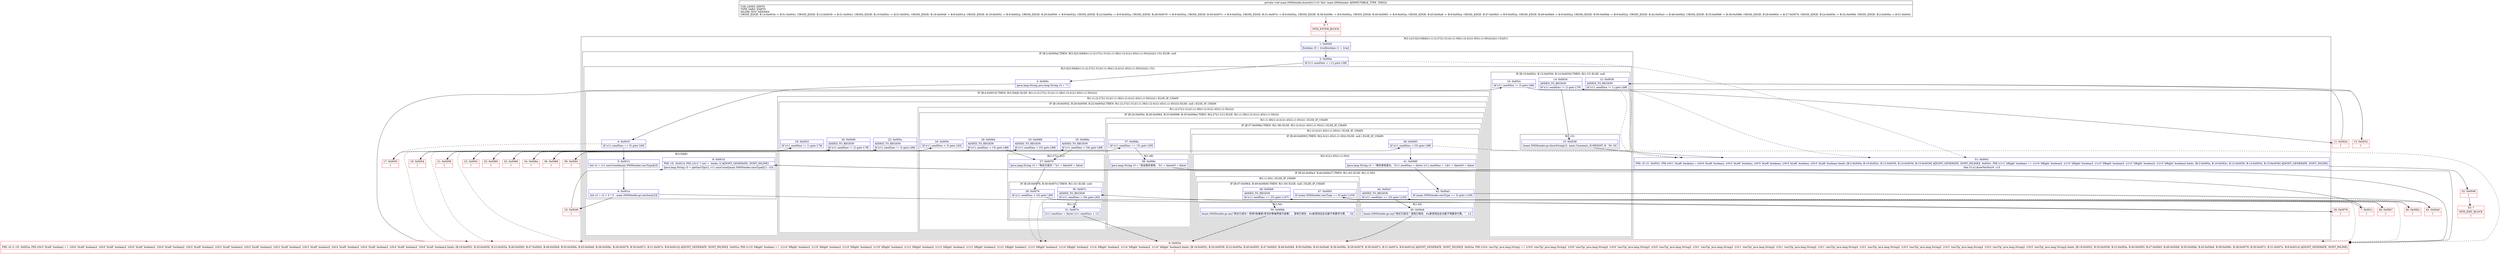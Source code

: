 digraph "CFG formain.SMSSender.draw0()V" {
subgraph cluster_Region_1795148982 {
label = "R(3:1|(3:3|(3:5|6|8)(1:(1:(2:27|(1:31))(1:(1:38)(1:(2:41|(1:45)(1:(1:50)))))))|(1:15))|51)";
node [shape=record,color=blue];
Node_1 [shape=record,label="{1\:\ 0x0000|lboolean r0 = truelboolean r1 = truel}"];
subgraph cluster_IfRegion_1936094551 {
label = "IF [B:2:0x000a] THEN: R(3:3|(3:5|6|8)(1:(1:(2:27|(1:31))(1:(1:38)(1:(2:41|(1:45)(1:(1:50)))))))|(1:15)) ELSE: null";
node [shape=record,color=blue];
Node_2 [shape=record,label="{2\:\ 0x000a|lif (r11.sendSms \> (\-1)) goto L58l}"];
subgraph cluster_Region_564409509 {
label = "R(3:3|(3:5|6|8)(1:(1:(2:27|(1:31))(1:(1:38)(1:(2:41|(1:45)(1:(1:50)))))))|(1:15))";
node [shape=record,color=blue];
Node_3 [shape=record,label="{3\:\ 0x000c|ljava.lang.String java.lang.String r3 = \"\"l}"];
subgraph cluster_IfRegion_2048096953 {
label = "IF [B:4:0x0010] THEN: R(3:5|6|8) ELSE: R(1:(1:(2:27|(1:31))(1:(1:38)(1:(2:41|(1:45)(1:(1:50)))))))";
node [shape=record,color=blue];
Node_4 [shape=record,label="{4\:\ 0x0010|lif (r11.sendSms == 0) goto L60l}"];
subgraph cluster_Region_1387805829 {
label = "R(3:5|6|8)";
node [shape=record,color=blue];
Node_5 [shape=record,label="{5\:\ 0x0012|lint r2 = r11.smsCount[main.SMSSender.smsType][2]l}"];
Node_6 [shape=record,label="{6\:\ 0x001a|lint r2 = r2 \< 0 ? 0 : main.SMSSender.gr.rmsSms[r2]l}"];
Node_8 [shape=record,label="{8\:\ 0x001d|PHI: r2l  0x001d: PHI (r2v2 'i' int) =  binds: [] A[DONT_GENERATE, DONT_INLINE]\l|ljava.lang.String r3 = getSmsTip(r2, r11.smsCount[main.SMSSender.smsType][1] \- r2)l}"];
}
subgraph cluster_Region_1827870449 {
label = "R(1:(1:(2:27|(1:31))(1:(1:38)(1:(2:41|(1:45)(1:(1:50))))))) | ELSE_IF_CHAIN\l";
node [shape=record,color=blue];
subgraph cluster_IfRegion_585338843 {
label = "IF [B:18:0x0052, B:20:0x0056, B:22:0x005a] THEN: R(1:(2:27|(1:31))(1:(1:38)(1:(2:41|(1:45)(1:(1:50)))))) ELSE: null | ELSE_IF_CHAIN\l";
node [shape=record,color=blue];
Node_18 [shape=record,label="{18\:\ 0x0052|lif (r11.sendSms != 1) goto L76l}"];
Node_20 [shape=record,label="{20\:\ 0x0056|ADDED_TO_REGION\l|lif (r11.sendSms != 2) goto L78l}"];
Node_22 [shape=record,label="{22\:\ 0x005a|ADDED_TO_REGION\l|lif (r11.sendSms != 3) goto L80l}"];
subgraph cluster_Region_1651481117 {
label = "R(1:(2:27|(1:31))(1:(1:38)(1:(2:41|(1:45)(1:(1:50))))))";
node [shape=record,color=blue];
subgraph cluster_IfRegion_63500891 {
label = "IF [B:24:0x005e, B:26:0x0064, B:33:0x0068, B:35:0x006e] THEN: R(2:27|(1:31)) ELSE: R(1:(1:38)(1:(2:41|(1:45)(1:(1:50)))))";
node [shape=record,color=blue];
Node_24 [shape=record,label="{24\:\ 0x005e|lif (r11.sendSms \> 3) goto L82l}"];
Node_26 [shape=record,label="{26\:\ 0x0064|ADDED_TO_REGION\l|lif (r11.sendSms \< 15) goto L88l}"];
Node_33 [shape=record,label="{33\:\ 0x0068|ADDED_TO_REGION\l|lif (r11.sendSms \> 23) goto L86l}"];
Node_35 [shape=record,label="{35\:\ 0x006e|ADDED_TO_REGION\l|lif (r11.sendSms \< 34) goto L88l}"];
subgraph cluster_Region_900383962 {
label = "R(2:27|(1:31))";
node [shape=record,color=blue];
Node_27 [shape=record,label="{27\:\ 0x0070|ljava.lang.String r3 = \"购买已成功！\"lr1 = falselr0 = falsel}"];
subgraph cluster_IfRegion_2012756045 {
label = "IF [B:28:0x0076, B:30:0x007c] THEN: R(1:31) ELSE: null";
node [shape=record,color=blue];
Node_28 [shape=record,label="{28\:\ 0x0076|lif (r11.sendSms \> 23) goto L90l}"];
Node_30 [shape=record,label="{30\:\ 0x007c|ADDED_TO_REGION\l|lif (r11.sendSms \< 34) goto L92l}"];
subgraph cluster_Region_1239149630 {
label = "R(1:31)";
node [shape=record,color=blue];
Node_31 [shape=record,label="{31\:\ 0x007e|lr11.sendSms = (byte) (r11.sendSms + 1)l}"];
}
}
}
subgraph cluster_Region_1476012138 {
label = "R(1:(1:38)(1:(2:41|(1:45)(1:(1:50))))) | ELSE_IF_CHAIN\l";
node [shape=record,color=blue];
subgraph cluster_IfRegion_325337828 {
label = "IF [B:37:0x008a] THEN: R(1:38) ELSE: R(1:(2:41|(1:45)(1:(1:50)))) | ELSE_IF_CHAIN\l";
node [shape=record,color=blue];
Node_37 [shape=record,label="{37\:\ 0x008a|lif (r11.sendSms == 15) goto L95l}"];
subgraph cluster_Region_1006111566 {
label = "R(1:38)";
node [shape=record,color=blue];
Node_38 [shape=record,label="{38\:\ 0x008c|ljava.lang.String r3 = \"自动保存游戏。\"lr1 = falselr0 = falsel}"];
}
subgraph cluster_Region_627583637 {
label = "R(1:(2:41|(1:45)(1:(1:50)))) | ELSE_IF_CHAIN\l";
node [shape=record,color=blue];
subgraph cluster_IfRegion_860129306 {
label = "IF [B:40:0x0093] THEN: R(2:41|(1:45)(1:(1:50))) ELSE: null | ELSE_IF_CHAIN\l";
node [shape=record,color=blue];
Node_40 [shape=record,label="{40\:\ 0x0093|lif (r11.sendSms \< 23) goto L98l}"];
subgraph cluster_Region_1437916023 {
label = "R(2:41|(1:45)(1:(1:50)))";
node [shape=record,color=blue];
Node_41 [shape=record,label="{41\:\ 0x0095|ljava.lang.String r3 = \"保存游戏成功。\"lr11.sendSms = (byte) (r11.sendSms + 1)lr1 = falselr0 = falsel}"];
subgraph cluster_IfRegion_905666400 {
label = "IF [B:42:0x00a3, B:44:0x00a7] THEN: R(1:45) ELSE: R(1:(1:50))";
node [shape=record,color=blue];
Node_42 [shape=record,label="{42\:\ 0x00a3|lif (main.SMSSender.smsType == 5) goto L100l}"];
Node_44 [shape=record,label="{44\:\ 0x00a7|ADDED_TO_REGION\l|lif (r11.sendSms == 23) goto L102l}"];
subgraph cluster_Region_79255641 {
label = "R(1:45)";
node [shape=record,color=blue];
Node_45 [shape=record,label="{45\:\ 0x00a9|lmain.SMSSender.gr.say(\"购买已成功！游戏已保存。#n新游戏后此功能不再要求付费。\", \-1)l}"];
}
subgraph cluster_Region_1625421529 {
label = "R(1:(1:50)) | ELSE_IF_CHAIN\l";
node [shape=record,color=blue];
subgraph cluster_IfRegion_2004006535 {
label = "IF [B:47:0x00b5, B:49:0x00b9] THEN: R(1:50) ELSE: null | ELSE_IF_CHAIN\l";
node [shape=record,color=blue];
Node_47 [shape=record,label="{47\:\ 0x00b5|lif (main.SMSSender.smsType == 6) goto L105l}"];
Node_49 [shape=record,label="{49\:\ 0x00b9|ADDED_TO_REGION\l|lif (r11.sendSms == 23) goto L107l}"];
subgraph cluster_Region_404612950 {
label = "R(1:50)";
node [shape=record,color=blue];
Node_50 [shape=record,label="{50\:\ 0x00bb|lmain.SMSSender.gr.say(\"购买已成功！获得5枚徽章(背包的卷轴界面可查看）。游戏已保存。#n新游戏后此功能不再要求付费。\", 0)l}"];
}
}
}
}
}
}
}
}
}
}
}
}
}
}
subgraph cluster_IfRegion_1445466012 {
label = "IF [B:10:0x002c, B:12:0x0030, B:14:0x0034] THEN: R(1:15) ELSE: null";
node [shape=record,color=blue];
Node_10 [shape=record,label="{10\:\ 0x002c|lif (r11.sendSms != 3) goto L66l}"];
Node_12 [shape=record,label="{12\:\ 0x0030|ADDED_TO_REGION\l|lif (r11.sendSms != 1) goto L68l}"];
Node_14 [shape=record,label="{14\:\ 0x0034|ADDED_TO_REGION\l|lif (r11.sendSms != 2) goto L70l}"];
subgraph cluster_Region_694284263 {
label = "R(1:15)";
node [shape=record,color=blue];
Node_15 [shape=record,label="{15\:\ 0x0036|lmain.SMSSender.gr.showString(r3, main.Constants_H.HEIGHT_H \- 50, 0)l}"];
}
}
}
}
Node_51 [shape=record,label="{51\:\ 0x0041|PHI: r0 r1l  0x0041: PHI (r0v1 'bLeft' boolean) = (r0v0 'bLeft' boolean), (r0v5 'bLeft' boolean), (r0v5 'bLeft' boolean), (r0v5 'bLeft' boolean), (r0v5 'bLeft' boolean) binds: [B:2:0x000a, B:10:0x002c, B:12:0x0030, B:14:0x0034, B:15:0x0036] A[DONT_GENERATE, DONT_INLINE]l  0x0041: PHI (r1v1 'bRight' boolean) = l  (r1v0 'bRight' boolean)l  (r1v5 'bRight' boolean)l  (r1v5 'bRight' boolean)l  (r1v5 'bRight' boolean)l  (r1v5 'bRight' boolean)l binds: [B:2:0x000a, B:10:0x002c, B:12:0x0030, B:14:0x0034, B:15:0x0036] A[DONT_GENERATE, DONT_INLINE]\l|ldm.Ui.i().drawYesNo(r0, r1)l}"];
}
Node_0 [shape=record,color=red,label="{0\:\ ?|MTH_ENTER_BLOCK\l|l}"];
Node_7 [shape=record,color=red,label="{7\:\ 0x001c|l}"];
Node_9 [shape=record,color=red,label="{9\:\ 0x002a|PHI: r0 r1 r3l  0x002a: PHI (r0v5 'bLeft' boolean) = l  (r0v0 'bLeft' boolean)l  (r0v0 'bLeft' boolean)l  (r0v0 'bLeft' boolean)l  (r0v0 'bLeft' boolean)l  (r0v2 'bLeft' boolean)l  (r0v2 'bLeft' boolean)l  (r0v2 'bLeft' boolean)l  (r0v2 'bLeft' boolean)l  (r0v3 'bLeft' boolean)l  (r0v4 'bLeft' boolean)l  (r0v4 'bLeft' boolean)l  (r0v4 'bLeft' boolean)l  (r0v0 'bLeft' boolean)l binds: [B:18:0x0052, B:20:0x0056, B:22:0x005a, B:40:0x0093, B:47:0x00b5, B:49:0x00b9, B:50:0x00bb, B:45:0x00a9, B:38:0x008c, B:28:0x0076, B:30:0x007c, B:31:0x007e, B:8:0x001d] A[DONT_GENERATE, DONT_INLINE]l  0x002a: PHI (r1v5 'bRight' boolean) = l  (r1v0 'bRight' boolean)l  (r1v0 'bRight' boolean)l  (r1v0 'bRight' boolean)l  (r1v0 'bRight' boolean)l  (r1v2 'bRight' boolean)l  (r1v2 'bRight' boolean)l  (r1v2 'bRight' boolean)l  (r1v2 'bRight' boolean)l  (r1v3 'bRight' boolean)l  (r1v4 'bRight' boolean)l  (r1v4 'bRight' boolean)l  (r1v4 'bRight' boolean)l  (r1v0 'bRight' boolean)l binds: [B:18:0x0052, B:20:0x0056, B:22:0x005a, B:40:0x0093, B:47:0x00b5, B:49:0x00b9, B:50:0x00bb, B:45:0x00a9, B:38:0x008c, B:28:0x0076, B:30:0x007c, B:31:0x007e, B:8:0x001d] A[DONT_GENERATE, DONT_INLINE]l  0x002a: PHI (r3v4 'smsTip' java.lang.String) = l  (r3v0 'smsTip' java.lang.String)l  (r3v0 'smsTip' java.lang.String)l  (r3v0 'smsTip' java.lang.String)l  (r3v0 'smsTip' java.lang.String)l  (r3v1 'smsTip' java.lang.String)l  (r3v1 'smsTip' java.lang.String)l  (r3v1 'smsTip' java.lang.String)l  (r3v1 'smsTip' java.lang.String)l  (r3v2 'smsTip' java.lang.String)l  (r3v3 'smsTip' java.lang.String)l  (r3v3 'smsTip' java.lang.String)l  (r3v3 'smsTip' java.lang.String)l  (r3v5 'smsTip' java.lang.String)l binds: [B:18:0x0052, B:20:0x0056, B:22:0x005a, B:40:0x0093, B:47:0x00b5, B:49:0x00b9, B:50:0x00bb, B:45:0x00a9, B:38:0x008c, B:28:0x0076, B:30:0x007c, B:31:0x007e, B:8:0x001d] A[DONT_GENERATE, DONT_INLINE]\l|l}"];
Node_11 [shape=record,color=red,label="{11\:\ 0x002e|l}"];
Node_13 [shape=record,color=red,label="{13\:\ 0x0032|l}"];
Node_16 [shape=record,color=red,label="{16\:\ 0x0049|l}"];
Node_17 [shape=record,color=red,label="{17\:\ 0x0050|l}"];
Node_19 [shape=record,color=red,label="{19\:\ 0x0054|l}"];
Node_21 [shape=record,color=red,label="{21\:\ 0x0058|l}"];
Node_23 [shape=record,color=red,label="{23\:\ 0x005c|l}"];
Node_25 [shape=record,color=red,label="{25\:\ 0x0060|l}"];
Node_29 [shape=record,color=red,label="{29\:\ 0x0078|l}"];
Node_32 [shape=record,color=red,label="{32\:\ 0x0066|l}"];
Node_34 [shape=record,color=red,label="{34\:\ 0x006a|l}"];
Node_36 [shape=record,color=red,label="{36\:\ 0x0086|l}"];
Node_39 [shape=record,color=red,label="{39\:\ 0x0091|l}"];
Node_43 [shape=record,color=red,label="{43\:\ 0x00a5|l}"];
Node_46 [shape=record,color=red,label="{46\:\ 0x00b2|l}"];
Node_48 [shape=record,color=red,label="{48\:\ 0x00b7|l}"];
Node_52 [shape=record,color=red,label="{52\:\ 0x0048|l}"];
Node_53 [shape=record,color=red,label="{53\:\ ?|MTH_EXIT_BLOCK\l|l}"];
MethodNode[shape=record,label="{private void main.SMSSender.draw0((r11v0 'this' main.SMSSender A[IMMUTABLE_TYPE, THIS]))  | USE_LINES_HINTS\lTYPE_VARS: EMPTY\lINLINE_NOT_NEEDED\lCROSS_EDGE: B:14:0x0034 \-\> B:51:0x0041, CROSS_EDGE: B:12:0x0030 \-\> B:51:0x0041, CROSS_EDGE: B:10:0x002c \-\> B:51:0x0041, CROSS_EDGE: B:16:0x0049 \-\> B:8:0x001d, CROSS_EDGE: B:18:0x0052 \-\> B:9:0x002a, CROSS_EDGE: B:20:0x0056 \-\> B:9:0x002a, CROSS_EDGE: B:22:0x005a \-\> B:9:0x002a, CROSS_EDGE: B:28:0x0076 \-\> B:9:0x002a, CROSS_EDGE: B:30:0x007c \-\> B:9:0x002a, CROSS_EDGE: B:31:0x007e \-\> B:9:0x002a, CROSS_EDGE: B:38:0x008c \-\> B:9:0x002a, CROSS_EDGE: B:40:0x0093 \-\> B:9:0x002a, CROSS_EDGE: B:45:0x00a9 \-\> B:9:0x002a, CROSS_EDGE: B:47:0x00b5 \-\> B:9:0x002a, CROSS_EDGE: B:49:0x00b9 \-\> B:9:0x002a, CROSS_EDGE: B:50:0x00bb \-\> B:9:0x002a, CROSS_EDGE: B:42:0x00a3 \-\> B:46:0x00b2, CROSS_EDGE: B:33:0x0068 \-\> B:36:0x0086, CROSS_EDGE: B:26:0x0064 \-\> B:27:0x0070, CROSS_EDGE: B:24:0x005e \-\> B:32:0x0066, CROSS_EDGE: B:2:0x000a \-\> B:51:0x0041\l}"];
MethodNode -> Node_0;
Node_1 -> Node_2;
Node_2 -> Node_3;
Node_2 -> Node_51[style=dashed];
Node_3 -> Node_4;
Node_4 -> Node_5;
Node_4 -> Node_17[style=dashed];
Node_5 -> Node_6;
Node_6 -> Node_7;
Node_6 -> Node_16;
Node_8 -> Node_9;
Node_18 -> Node_9[style=dashed];
Node_18 -> Node_19;
Node_20 -> Node_9[style=dashed];
Node_20 -> Node_21;
Node_22 -> Node_9[style=dashed];
Node_22 -> Node_23;
Node_24 -> Node_25;
Node_24 -> Node_32[style=dashed];
Node_26 -> Node_32[style=dashed];
Node_26 -> Node_27;
Node_33 -> Node_34;
Node_33 -> Node_36[style=dashed];
Node_35 -> Node_27;
Node_35 -> Node_36[style=dashed];
Node_27 -> Node_28;
Node_28 -> Node_9[style=dashed];
Node_28 -> Node_29;
Node_30 -> Node_9[style=dashed];
Node_30 -> Node_31;
Node_31 -> Node_9;
Node_37 -> Node_38;
Node_37 -> Node_39[style=dashed];
Node_38 -> Node_9;
Node_40 -> Node_9[style=dashed];
Node_40 -> Node_41;
Node_41 -> Node_42;
Node_42 -> Node_43;
Node_42 -> Node_46[style=dashed];
Node_44 -> Node_45;
Node_44 -> Node_46[style=dashed];
Node_45 -> Node_9;
Node_47 -> Node_9[style=dashed];
Node_47 -> Node_48;
Node_49 -> Node_9[style=dashed];
Node_49 -> Node_50;
Node_50 -> Node_9;
Node_10 -> Node_11;
Node_10 -> Node_51[style=dashed];
Node_12 -> Node_13;
Node_12 -> Node_51[style=dashed];
Node_14 -> Node_15;
Node_14 -> Node_51[style=dashed];
Node_15 -> Node_51;
Node_51 -> Node_52;
Node_0 -> Node_1;
Node_7 -> Node_8;
Node_9 -> Node_10;
Node_11 -> Node_12;
Node_13 -> Node_14;
Node_16 -> Node_8;
Node_17 -> Node_18;
Node_19 -> Node_20;
Node_21 -> Node_22;
Node_23 -> Node_24;
Node_25 -> Node_26;
Node_29 -> Node_30;
Node_32 -> Node_33;
Node_34 -> Node_35;
Node_36 -> Node_37;
Node_39 -> Node_40;
Node_43 -> Node_44;
Node_46 -> Node_47;
Node_48 -> Node_49;
Node_52 -> Node_53;
}

